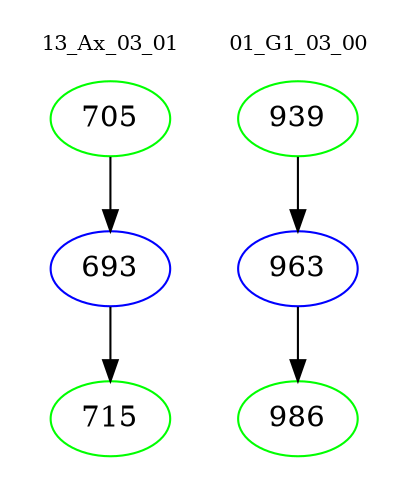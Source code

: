 digraph{
subgraph cluster_0 {
color = white
label = "13_Ax_03_01";
fontsize=10;
T0_705 [label="705", color="green"]
T0_705 -> T0_693 [color="black"]
T0_693 [label="693", color="blue"]
T0_693 -> T0_715 [color="black"]
T0_715 [label="715", color="green"]
}
subgraph cluster_1 {
color = white
label = "01_G1_03_00";
fontsize=10;
T1_939 [label="939", color="green"]
T1_939 -> T1_963 [color="black"]
T1_963 [label="963", color="blue"]
T1_963 -> T1_986 [color="black"]
T1_986 [label="986", color="green"]
}
}
